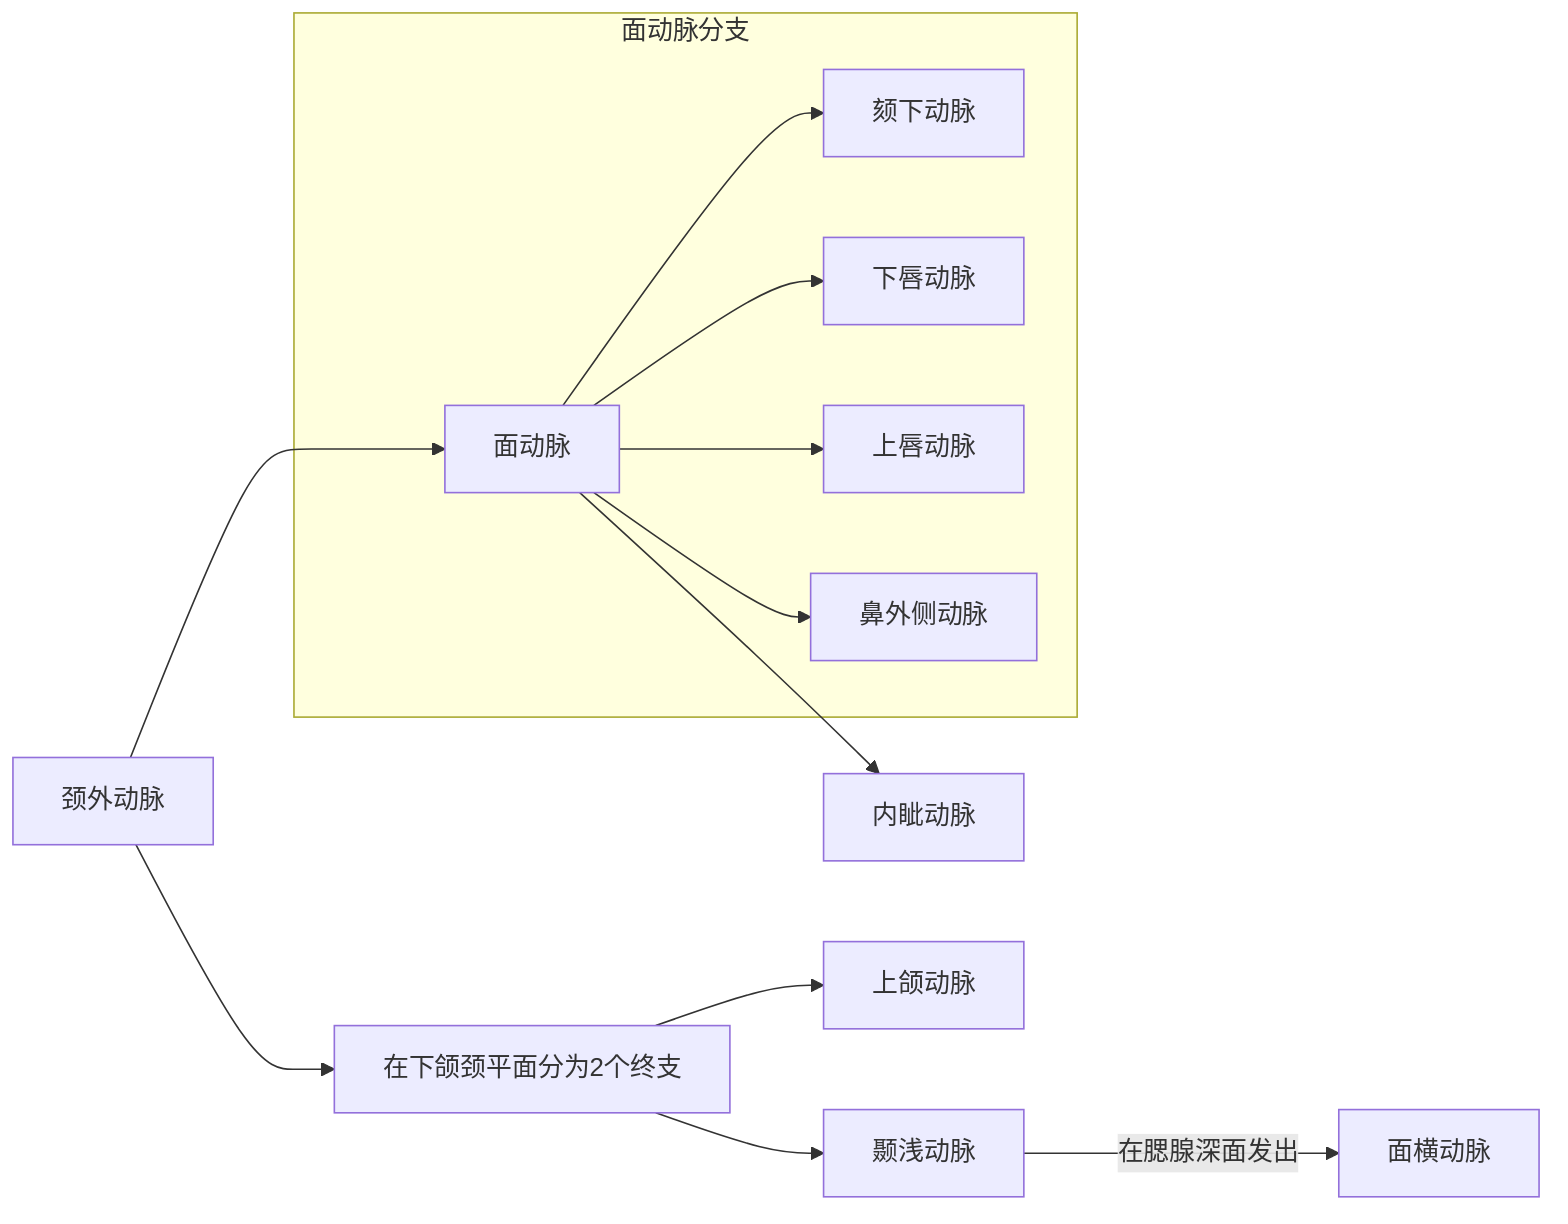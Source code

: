 flowchart LR
ECA[颈外动脉]-->FA[面动脉]
subgraph 面动脉分支
direction LR
FA-->颏下动脉
FA-->下唇动脉
FA-->上唇动脉
FA-->鼻外侧动脉
end
FA-->内眦动脉
ECA-->e[在下颌颈平面分为2个终支]
e-->上颌动脉
e-->ATS[颞浅动脉]
ATS-->|在腮腺深面发出|面横动脉
